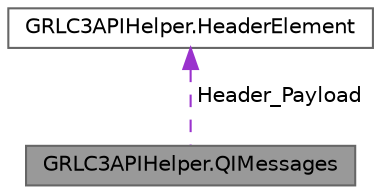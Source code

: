 digraph "GRLC3APIHelper.QIMessages"
{
 // LATEX_PDF_SIZE
  bgcolor="transparent";
  edge [fontname=Helvetica,fontsize=10,labelfontname=Helvetica,labelfontsize=10];
  node [fontname=Helvetica,fontsize=10,shape=box,height=0.2,width=0.4];
  Node1 [label="GRLC3APIHelper.QIMessages",height=0.2,width=0.4,color="gray40", fillcolor="grey60", style="filled", fontcolor="black",tooltip=" "];
  Node2 -> Node1 [dir="back",color="darkorchid3",style="dashed",label=" Header_Payload" ];
  Node2 [label="GRLC3APIHelper.HeaderElement",height=0.2,width=0.4,color="gray40", fillcolor="white", style="filled",URL="$dd/d00/class_g_r_l_c3_a_p_i_helper_1_1_header_element.html",tooltip=" "];
}
